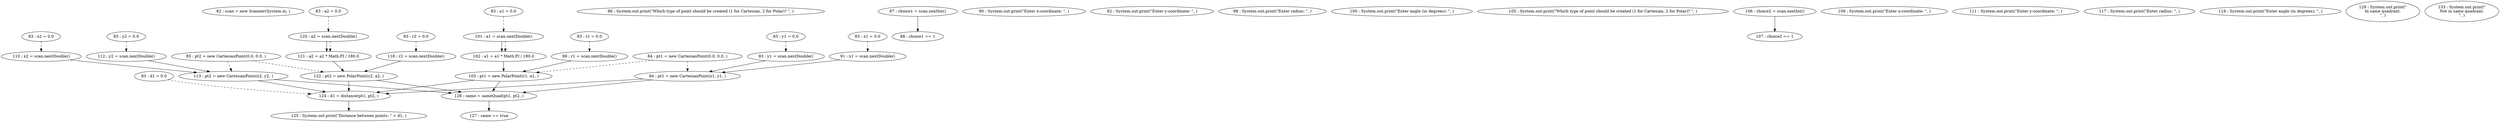 digraph G {
"82 : scan = new Scanner(System.in, )"
"83 : x1 = 0.0"
"83 : x1 = 0.0" -> "91 : x1 = scan.nextDouble()" [style=dashed]
"83 : x2 = 0.0"
"83 : x2 = 0.0" -> "110 : x2 = scan.nextDouble()" [style=dashed]
"83 : y1 = 0.0"
"83 : y1 = 0.0" -> "93 : y1 = scan.nextDouble()" [style=dashed]
"83 : y2 = 0.0"
"83 : y2 = 0.0" -> "112 : y2 = scan.nextDouble()" [style=dashed]
"83 : r1 = 0.0"
"83 : r1 = 0.0" -> "99 : r1 = scan.nextDouble()" [style=dashed]
"83 : r2 = 0.0"
"83 : r2 = 0.0" -> "118 : r2 = scan.nextDouble()" [style=dashed]
"83 : a1 = 0.0"
"83 : a1 = 0.0" -> "101 : a1 = scan.nextDouble()" [style=dashed]
"83 : a2 = 0.0"
"83 : a2 = 0.0" -> "120 : a2 = scan.nextDouble()" [style=dashed]
"83 : d1 = 0.0"
"83 : d1 = 0.0" -> "124 : d1 = distance(pt1, pt2, )" [style=dashed]
"84 : pt1 = new CartesianPoint(0.0, 0.0, )"
"84 : pt1 = new CartesianPoint(0.0, 0.0, )" -> "103 : pt1 = new PolarPoint(r1, a1, )" [style=dashed]
"84 : pt1 = new CartesianPoint(0.0, 0.0, )" -> "94 : pt1 = new CartesianPoint(x1, y1, )" [style=dashed]
"85 : pt2 = new CartesianPoint(0.0, 0.0, )"
"85 : pt2 = new CartesianPoint(0.0, 0.0, )" -> "113 : pt2 = new CartesianPoint(x2, y2, )" [style=dashed]
"85 : pt2 = new CartesianPoint(0.0, 0.0, )" -> "122 : pt2 = new PolarPoint(r2, a2, )" [style=dashed]
"86 : System.out.print(\"Which type of point should be created (1 for Cartesian, 2 for Polar)? \", )"
"87 : choice1 = scan.nextInt()"
"87 : choice1 = scan.nextInt()" -> "88 : choice1 == 1"
"88 : choice1 == 1"
"90 : System.out.print(\"Enter x-coordinate: \", )"
"91 : x1 = scan.nextDouble()"
"91 : x1 = scan.nextDouble()" -> "94 : pt1 = new CartesianPoint(x1, y1, )"
"92 : System.out.print(\"Enter y-coordinate: \", )"
"93 : y1 = scan.nextDouble()"
"93 : y1 = scan.nextDouble()" -> "94 : pt1 = new CartesianPoint(x1, y1, )"
"94 : pt1 = new CartesianPoint(x1, y1, )"
"94 : pt1 = new CartesianPoint(x1, y1, )" -> "126 : same = sameQuad(pt1, pt2, )"
"94 : pt1 = new CartesianPoint(x1, y1, )" -> "124 : d1 = distance(pt1, pt2, )"
"98 : System.out.print(\"Enter radius: \", )"
"99 : r1 = scan.nextDouble()"
"99 : r1 = scan.nextDouble()" -> "103 : pt1 = new PolarPoint(r1, a1, )"
"100 : System.out.print(\"Enter angle (in degrees): \", )"
"101 : a1 = scan.nextDouble()"
"101 : a1 = scan.nextDouble()" -> "102 : a1 = a1 * Math.PI / 180.0"
"101 : a1 = scan.nextDouble()" -> "102 : a1 = a1 * Math.PI / 180.0" [style=dashed]
"102 : a1 = a1 * Math.PI / 180.0"
"102 : a1 = a1 * Math.PI / 180.0" -> "103 : pt1 = new PolarPoint(r1, a1, )"
"103 : pt1 = new PolarPoint(r1, a1, )"
"103 : pt1 = new PolarPoint(r1, a1, )" -> "126 : same = sameQuad(pt1, pt2, )"
"103 : pt1 = new PolarPoint(r1, a1, )" -> "124 : d1 = distance(pt1, pt2, )"
"105 : System.out.print(\"Which type of point should be created (1 for Cartesian, 2 for Polar)? \", )"
"106 : choice2 = scan.nextInt()"
"106 : choice2 = scan.nextInt()" -> "107 : choice2 == 1"
"107 : choice2 == 1"
"109 : System.out.print(\"Enter x-coordinate: \", )"
"110 : x2 = scan.nextDouble()"
"110 : x2 = scan.nextDouble()" -> "113 : pt2 = new CartesianPoint(x2, y2, )"
"111 : System.out.print(\"Enter y-coordinate: \", )"
"112 : y2 = scan.nextDouble()"
"112 : y2 = scan.nextDouble()" -> "113 : pt2 = new CartesianPoint(x2, y2, )"
"113 : pt2 = new CartesianPoint(x2, y2, )"
"113 : pt2 = new CartesianPoint(x2, y2, )" -> "126 : same = sameQuad(pt1, pt2, )"
"113 : pt2 = new CartesianPoint(x2, y2, )" -> "124 : d1 = distance(pt1, pt2, )"
"117 : System.out.print(\"Enter radius: \", )"
"118 : r2 = scan.nextDouble()"
"118 : r2 = scan.nextDouble()" -> "122 : pt2 = new PolarPoint(r2, a2, )"
"119 : System.out.print(\"Enter angle (in degrees): \", )"
"120 : a2 = scan.nextDouble()"
"120 : a2 = scan.nextDouble()" -> "121 : a2 = a2 * Math.PI / 180.0"
"120 : a2 = scan.nextDouble()" -> "121 : a2 = a2 * Math.PI / 180.0" [style=dashed]
"121 : a2 = a2 * Math.PI / 180.0"
"121 : a2 = a2 * Math.PI / 180.0" -> "122 : pt2 = new PolarPoint(r2, a2, )"
"122 : pt2 = new PolarPoint(r2, a2, )"
"122 : pt2 = new PolarPoint(r2, a2, )" -> "126 : same = sameQuad(pt1, pt2, )"
"122 : pt2 = new PolarPoint(r2, a2, )" -> "124 : d1 = distance(pt1, pt2, )"
"124 : d1 = distance(pt1, pt2, )"
"124 : d1 = distance(pt1, pt2, )" -> "125 : System.out.print(\"Distance between points: \" + d1, )"
"125 : System.out.print(\"Distance between points: \" + d1, )"
"126 : same = sameQuad(pt1, pt2, )"
"126 : same = sameQuad(pt1, pt2, )" -> "127 : same == true"
"127 : same == true"
"129 : System.out.print(\"\nIn same quadrant.\n\", )"
"133 : System.out.print(\"\nNot in same quadrant.\n\", )"
}
